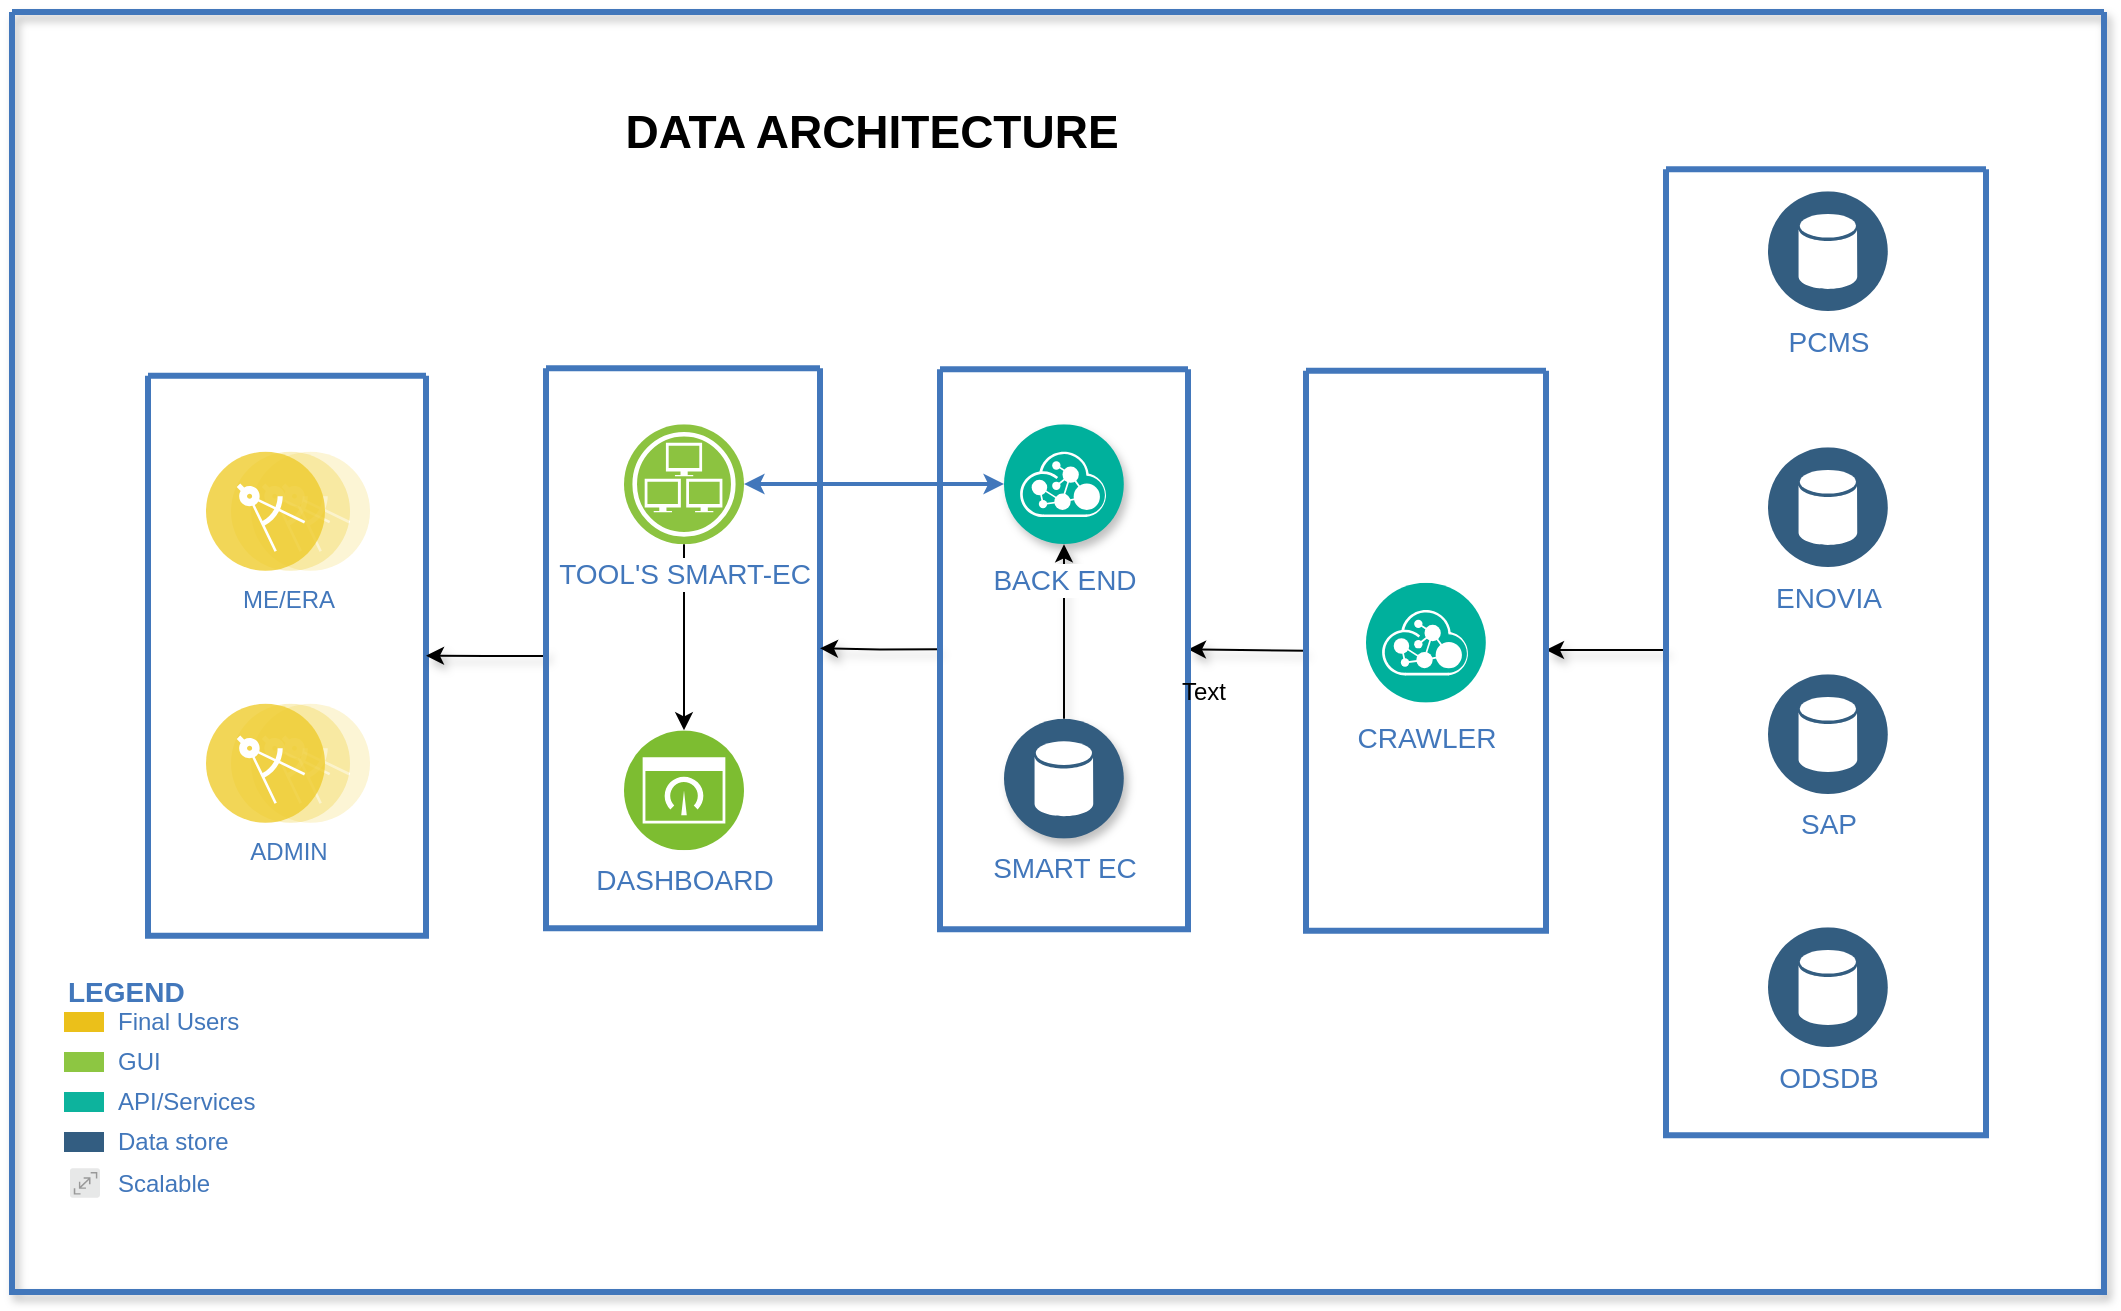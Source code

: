 <mxfile version="13.7.6" type="github">
  <diagram id="0d7cefc2-ccd6-e077-73ed-a8e48b0cddf6" name="Page-1">
    <mxGraphModel dx="1422" dy="768" grid="1" gridSize="10" guides="1" tooltips="1" connect="1" arrows="1" fold="1" page="1" pageScale="1" pageWidth="1169" pageHeight="827" background="#ffffff" math="0" shadow="0">
      <root>
        <mxCell id="0" />
        <mxCell id="1" parent="0" />
        <mxCell id="2" value="" style="swimlane;shadow=1;strokeColor=#4277BB;fillColor=#ffffff;fontColor=#4277BB;align=right;startSize=0;collapsible=0;strokeWidth=3;" parent="1" vertex="1">
          <mxGeometry x="54" y="80" width="1046" height="640" as="geometry" />
        </mxCell>
        <mxCell id="103" style="edgeStyle=elbowEdgeStyle;rounded=0;elbow=vertical;html=1;labelBackgroundColor=#ffffff;startArrow=classic;startFill=1;startSize=4;endArrow=classic;endFill=1;endSize=4;jettySize=auto;orthogonalLoop=1;strokeColor=#4277BB;strokeWidth=2;fontSize=14;fontColor=#4277BB;entryX=1;entryY=0.5;entryDx=0;entryDy=0;" parent="2" source="76" target="85" edge="1">
          <mxGeometry relative="1" as="geometry" />
        </mxCell>
        <mxCell id="28" value="" style="swimlane;shadow=0;strokeColor=#4277BB;fillColor=#ffffff;fontColor=#4277BB;align=right;startSize=0;collapsible=0;strokeWidth=3;" parent="2" vertex="1">
          <mxGeometry x="68" y="181.84" width="139" height="280" as="geometry" />
        </mxCell>
        <mxCell id="83" value="ME/ERA" style="aspect=fixed;perimeter=ellipsePerimeter;html=1;align=center;shadow=0;dashed=0;image;image=img/lib/ibm/applications/microservice.svg;labelBackgroundColor=#ffffff;strokeColor=#666666;strokeWidth=3;fillColor=#C2952D;gradientColor=none;fontSize=12;fontColor=#4277BB;" parent="28" vertex="1">
          <mxGeometry x="29" y="37.82" width="82" height="60" as="geometry" />
        </mxCell>
        <mxCell id="84" value="ADMIN" style="aspect=fixed;perimeter=ellipsePerimeter;html=1;align=center;shadow=0;dashed=0;image;image=img/lib/ibm/applications/microservice.svg;labelBackgroundColor=#ffffff;strokeColor=#666666;strokeWidth=3;fillColor=#C2952D;gradientColor=none;fontSize=12;fontColor=#4277BB;" parent="28" vertex="1">
          <mxGeometry x="29" y="163.82" width="82" height="60" as="geometry" />
        </mxCell>
        <mxCell id="xZWT98XhmGvTTzjk9EWo-156" style="edgeStyle=orthogonalEdgeStyle;rounded=0;orthogonalLoop=1;jettySize=auto;html=1;exitX=0;exitY=0.5;exitDx=0;exitDy=0;entryX=1;entryY=0.5;entryDx=0;entryDy=0;shadow=1;" edge="1" parent="2" source="77" target="28">
          <mxGeometry relative="1" as="geometry">
            <Array as="points">
              <mxPoint x="267" y="322" />
              <mxPoint x="237" y="322" />
            </Array>
          </mxGeometry>
        </mxCell>
        <mxCell id="77" value="" style="swimlane;shadow=0;strokeColor=#4277BB;fillColor=#ffffff;fontColor=#4277BB;align=right;startSize=0;collapsible=0;strokeWidth=3;" parent="2" vertex="1">
          <mxGeometry x="267" y="178.16" width="137" height="280" as="geometry" />
        </mxCell>
        <mxCell id="xZWT98XhmGvTTzjk9EWo-127" style="edgeStyle=orthogonalEdgeStyle;rounded=0;orthogonalLoop=1;jettySize=auto;html=1;" edge="1" parent="77" source="85" target="86">
          <mxGeometry relative="1" as="geometry" />
        </mxCell>
        <mxCell id="85" value="TOOL&#39;S SMART-EC" style="aspect=fixed;perimeter=ellipsePerimeter;html=1;align=center;shadow=0;dashed=0;image;image=img/lib/ibm/infrastructure/infrastructure_services.svg;rounded=1;labelBackgroundColor=#ffffff;strokeColor=#666666;strokeWidth=3;fillColor=#C2952D;gradientColor=none;fontSize=14;fontColor=#4277BB;" parent="77" vertex="1">
          <mxGeometry x="39" y="28" width="60" height="60" as="geometry" />
        </mxCell>
        <mxCell id="86" value="DASHBOARD" style="aspect=fixed;perimeter=ellipsePerimeter;html=1;align=center;shadow=0;dashed=0;image;image=img/lib/ibm/infrastructure/dashboard.svg;rounded=1;labelBackgroundColor=#ffffff;strokeColor=#666666;strokeWidth=3;fillColor=#C2952D;gradientColor=none;fontSize=14;fontColor=#4277BB;" parent="77" vertex="1">
          <mxGeometry x="39" y="181" width="60" height="60" as="geometry" />
        </mxCell>
        <mxCell id="xZWT98XhmGvTTzjk9EWo-154" style="edgeStyle=orthogonalEdgeStyle;rounded=0;orthogonalLoop=1;jettySize=auto;html=1;exitX=0;exitY=0.5;exitDx=0;exitDy=0;shadow=1;" edge="1" parent="2" source="79" target="xZWT98XhmGvTTzjk9EWo-132">
          <mxGeometry relative="1" as="geometry">
            <Array as="points">
              <mxPoint x="827" y="319" />
            </Array>
          </mxGeometry>
        </mxCell>
        <mxCell id="79" value="" style="swimlane;shadow=0;strokeColor=#4277BB;fillColor=#ffffff;fontColor=#4277BB;align=right;startSize=0;collapsible=0;strokeWidth=3;" parent="2" vertex="1">
          <mxGeometry x="827" y="78.66" width="160" height="483" as="geometry" />
        </mxCell>
        <mxCell id="xZWT98XhmGvTTzjk9EWo-119" value="SAP" style="aspect=fixed;perimeter=ellipsePerimeter;html=1;align=center;shadow=0;dashed=0;image;image=img/lib/ibm/data/data_services.svg;rounded=1;labelBackgroundColor=#ffffff;strokeColor=#666666;strokeWidth=3;fillColor=#C2952D;gradientColor=none;fontSize=14;fontColor=#4277BB;" vertex="1" parent="79">
          <mxGeometry x="51" y="252.5" width="60" height="60" as="geometry" />
        </mxCell>
        <mxCell id="xZWT98XhmGvTTzjk9EWo-120" value="ENOVIA" style="aspect=fixed;perimeter=ellipsePerimeter;html=1;align=center;shadow=0;dashed=0;image;image=img/lib/ibm/data/data_services.svg;rounded=1;labelBackgroundColor=#ffffff;strokeColor=#666666;strokeWidth=3;fillColor=#C2952D;gradientColor=none;fontSize=14;fontColor=#4277BB;" vertex="1" parent="79">
          <mxGeometry x="51" y="139" width="60" height="60" as="geometry" />
        </mxCell>
        <mxCell id="xZWT98XhmGvTTzjk9EWo-121" value="PCMS" style="aspect=fixed;perimeter=ellipsePerimeter;html=1;align=center;shadow=0;dashed=0;image;image=img/lib/ibm/data/data_services.svg;rounded=1;labelBackgroundColor=#ffffff;strokeColor=#666666;strokeWidth=3;fillColor=#C2952D;gradientColor=none;fontSize=14;fontColor=#4277BB;" vertex="1" parent="79">
          <mxGeometry x="51" y="11" width="60" height="60" as="geometry" />
        </mxCell>
        <mxCell id="xZWT98XhmGvTTzjk9EWo-124" value="ODSDB" style="aspect=fixed;perimeter=ellipsePerimeter;html=1;align=center;shadow=0;dashed=0;image;image=img/lib/ibm/data/data_services.svg;rounded=1;labelBackgroundColor=#ffffff;strokeColor=#666666;strokeWidth=3;fillColor=#C2952D;gradientColor=none;fontSize=14;fontColor=#4277BB;" vertex="1" parent="79">
          <mxGeometry x="51" y="379" width="60" height="60" as="geometry" />
        </mxCell>
        <mxCell id="xZWT98XhmGvTTzjk9EWo-129" style="edgeStyle=orthogonalEdgeStyle;rounded=0;orthogonalLoop=1;jettySize=auto;html=1;exitX=0.5;exitY=1;exitDx=0;exitDy=0;" edge="1" parent="2" source="77" target="77">
          <mxGeometry relative="1" as="geometry" />
        </mxCell>
        <mxCell id="xZWT98XhmGvTTzjk9EWo-148" style="edgeStyle=orthogonalEdgeStyle;rounded=0;orthogonalLoop=1;jettySize=auto;html=1;exitX=0;exitY=0.5;exitDx=0;exitDy=0;entryX=1;entryY=0.5;entryDx=0;entryDy=0;shadow=1;" edge="1" parent="2" source="xZWT98XhmGvTTzjk9EWo-132" target="xZWT98XhmGvTTzjk9EWo-136">
          <mxGeometry relative="1" as="geometry">
            <Array as="points">
              <mxPoint x="635" y="319.34" />
            </Array>
          </mxGeometry>
        </mxCell>
        <mxCell id="xZWT98XhmGvTTzjk9EWo-132" value="" style="swimlane;shadow=0;strokeColor=#4277BB;fillColor=#ffffff;fontColor=#4277BB;align=right;startSize=0;collapsible=0;strokeWidth=3;" vertex="1" parent="2">
          <mxGeometry x="647" y="179.34" width="120" height="280" as="geometry" />
        </mxCell>
        <mxCell id="xZWT98XhmGvTTzjk9EWo-135" value="CRAWLER" style="aspect=fixed;perimeter=ellipsePerimeter;html=1;align=center;shadow=0;dashed=0;image;image=img/lib/ibm/management/api_management.svg;rounded=1;labelBackgroundColor=#ffffff;strokeColor=#666666;strokeWidth=3;fillColor=#C2952D;gradientColor=none;fontSize=14;fontColor=#4277BB;spacingTop=3;" vertex="1" parent="xZWT98XhmGvTTzjk9EWo-132">
          <mxGeometry x="30" y="106" width="60" height="60" as="geometry" />
        </mxCell>
        <mxCell id="xZWT98XhmGvTTzjk9EWo-155" style="edgeStyle=orthogonalEdgeStyle;rounded=0;orthogonalLoop=1;jettySize=auto;html=1;exitX=0;exitY=0.5;exitDx=0;exitDy=0;entryX=1;entryY=0.5;entryDx=0;entryDy=0;shadow=1;" edge="1" parent="2" source="xZWT98XhmGvTTzjk9EWo-136" target="77">
          <mxGeometry relative="1" as="geometry">
            <Array as="points">
              <mxPoint x="434" y="319" />
            </Array>
          </mxGeometry>
        </mxCell>
        <mxCell id="xZWT98XhmGvTTzjk9EWo-136" value="" style="swimlane;shadow=0;strokeColor=#4277BB;fillColor=#ffffff;fontColor=#4277BB;align=right;startSize=0;collapsible=0;strokeWidth=3;" vertex="1" parent="2">
          <mxGeometry x="464" y="178.66" width="124" height="280" as="geometry" />
        </mxCell>
        <mxCell id="xZWT98XhmGvTTzjk9EWo-149" style="edgeStyle=orthogonalEdgeStyle;rounded=0;orthogonalLoop=1;jettySize=auto;html=1;exitX=0.5;exitY=0;exitDx=0;exitDy=0;shadow=1;" edge="1" parent="xZWT98XhmGvTTzjk9EWo-136" source="87" target="76">
          <mxGeometry relative="1" as="geometry" />
        </mxCell>
        <mxCell id="87" value="SMART EC" style="aspect=fixed;perimeter=ellipsePerimeter;html=1;align=center;shadow=1;dashed=0;image;image=img/lib/ibm/data/data_services.svg;rounded=1;labelBackgroundColor=#ffffff;strokeColor=#666666;strokeWidth=3;fillColor=#C2952D;gradientColor=none;fontSize=14;fontColor=#4277BB;" parent="xZWT98XhmGvTTzjk9EWo-136" vertex="1">
          <mxGeometry x="32" y="174.68" width="60" height="60" as="geometry" />
        </mxCell>
        <mxCell id="76" value="BACK END" style="aspect=fixed;perimeter=ellipsePerimeter;html=1;align=center;shadow=1;dashed=0;image;image=img/lib/ibm/management/api_management.svg;rounded=1;labelBackgroundColor=#ffffff;strokeColor=#666666;strokeWidth=3;fillColor=#C2952D;gradientColor=none;fontSize=14;fontColor=#4277BB;spacingTop=3;" parent="xZWT98XhmGvTTzjk9EWo-136" vertex="1">
          <mxGeometry x="32" y="27.5" width="60" height="60" as="geometry" />
        </mxCell>
        <mxCell id="13" value="LEGEND" style="text;html=1;align=left;verticalAlign=middle;fontColor=#4277BB;shadow=0;dashed=0;strokeColor=none;fillColor=none;labelBackgroundColor=none;fontStyle=1;fontSize=14;spacingLeft=0;" parent="2" vertex="1">
          <mxGeometry x="26" y="480" width="150" height="20" as="geometry" />
        </mxCell>
        <mxCell id="xZWT98XhmGvTTzjk9EWo-144" value="" style="group" vertex="1" connectable="0" parent="2">
          <mxGeometry x="26" y="500" width="20" height="93" as="geometry" />
        </mxCell>
        <mxCell id="xZWT98XhmGvTTzjk9EWo-139" value="Final Users" style="rounded=0;html=1;shadow=0;labelBackgroundColor=none;strokeColor=none;strokeWidth=2;fillColor=#EBC01A;gradientColor=none;fontSize=12;fontColor=#4277BB;align=left;labelPosition=right;verticalLabelPosition=middle;verticalAlign=middle;spacingLeft=5;" vertex="1" parent="xZWT98XhmGvTTzjk9EWo-144">
          <mxGeometry width="20" height="10" as="geometry" />
        </mxCell>
        <mxCell id="xZWT98XhmGvTTzjk9EWo-140" value="GUI" style="rounded=0;html=1;shadow=0;labelBackgroundColor=none;strokeColor=none;strokeWidth=2;fillColor=#8DC642;gradientColor=none;fontSize=12;fontColor=#4277BB;align=left;labelPosition=right;verticalLabelPosition=middle;verticalAlign=middle;spacingLeft=5;" vertex="1" parent="xZWT98XhmGvTTzjk9EWo-144">
          <mxGeometry y="20" width="20" height="10" as="geometry" />
        </mxCell>
        <mxCell id="xZWT98XhmGvTTzjk9EWo-141" value="API/Services" style="rounded=0;html=1;shadow=0;labelBackgroundColor=none;strokeColor=none;strokeWidth=2;fillColor=#0DB39D;gradientColor=none;fontSize=12;fontColor=#4277BB;align=left;labelPosition=right;verticalLabelPosition=middle;verticalAlign=middle;spacingLeft=5;" vertex="1" parent="xZWT98XhmGvTTzjk9EWo-144">
          <mxGeometry y="40" width="20" height="10" as="geometry" />
        </mxCell>
        <mxCell id="xZWT98XhmGvTTzjk9EWo-142" value="Data store" style="rounded=0;html=1;shadow=0;labelBackgroundColor=none;strokeColor=none;strokeWidth=2;fillColor=#335D81;gradientColor=none;fontSize=12;fontColor=#4277BB;align=left;labelPosition=right;verticalLabelPosition=middle;verticalAlign=middle;spacingLeft=5;" vertex="1" parent="xZWT98XhmGvTTzjk9EWo-144">
          <mxGeometry y="60" width="20" height="10" as="geometry" />
        </mxCell>
        <mxCell id="xZWT98XhmGvTTzjk9EWo-143" value="Scalable" style="aspect=fixed;perimeter=ellipsePerimeter;html=1;align=left;shadow=0;image;image=img/lib/ibm/miscellaneous/scalable.svg;rounded=0;labelBackgroundColor=none;strokeColor=none;strokeWidth=2;fillColor=#335D81;gradientColor=none;fontSize=12;fontColor=#4277BB;verticalAlign=middle;spacingLeft=7;labelPosition=right;verticalLabelPosition=middle;" vertex="1" parent="xZWT98XhmGvTTzjk9EWo-144">
          <mxGeometry x="3" y="78" width="15" height="15" as="geometry" />
        </mxCell>
        <mxCell id="xZWT98XhmGvTTzjk9EWo-158" value="&lt;font size=&quot;1&quot;&gt;&lt;b style=&quot;font-size: 23px&quot;&gt;DATA ARCHITECTURE&lt;/b&gt;&lt;/font&gt;" style="text;html=1;strokeColor=none;fillColor=none;align=center;verticalAlign=middle;whiteSpace=wrap;rounded=0;shadow=1;" vertex="1" parent="2">
          <mxGeometry x="60" y="40" width="740" height="40" as="geometry" />
        </mxCell>
        <mxCell id="xZWT98XhmGvTTzjk9EWo-157" value="Text" style="text;html=1;strokeColor=none;fillColor=none;align=center;verticalAlign=middle;whiteSpace=wrap;rounded=0;shadow=1;" vertex="1" parent="1">
          <mxGeometry x="630" y="410" width="40" height="20" as="geometry" />
        </mxCell>
      </root>
    </mxGraphModel>
  </diagram>
</mxfile>
